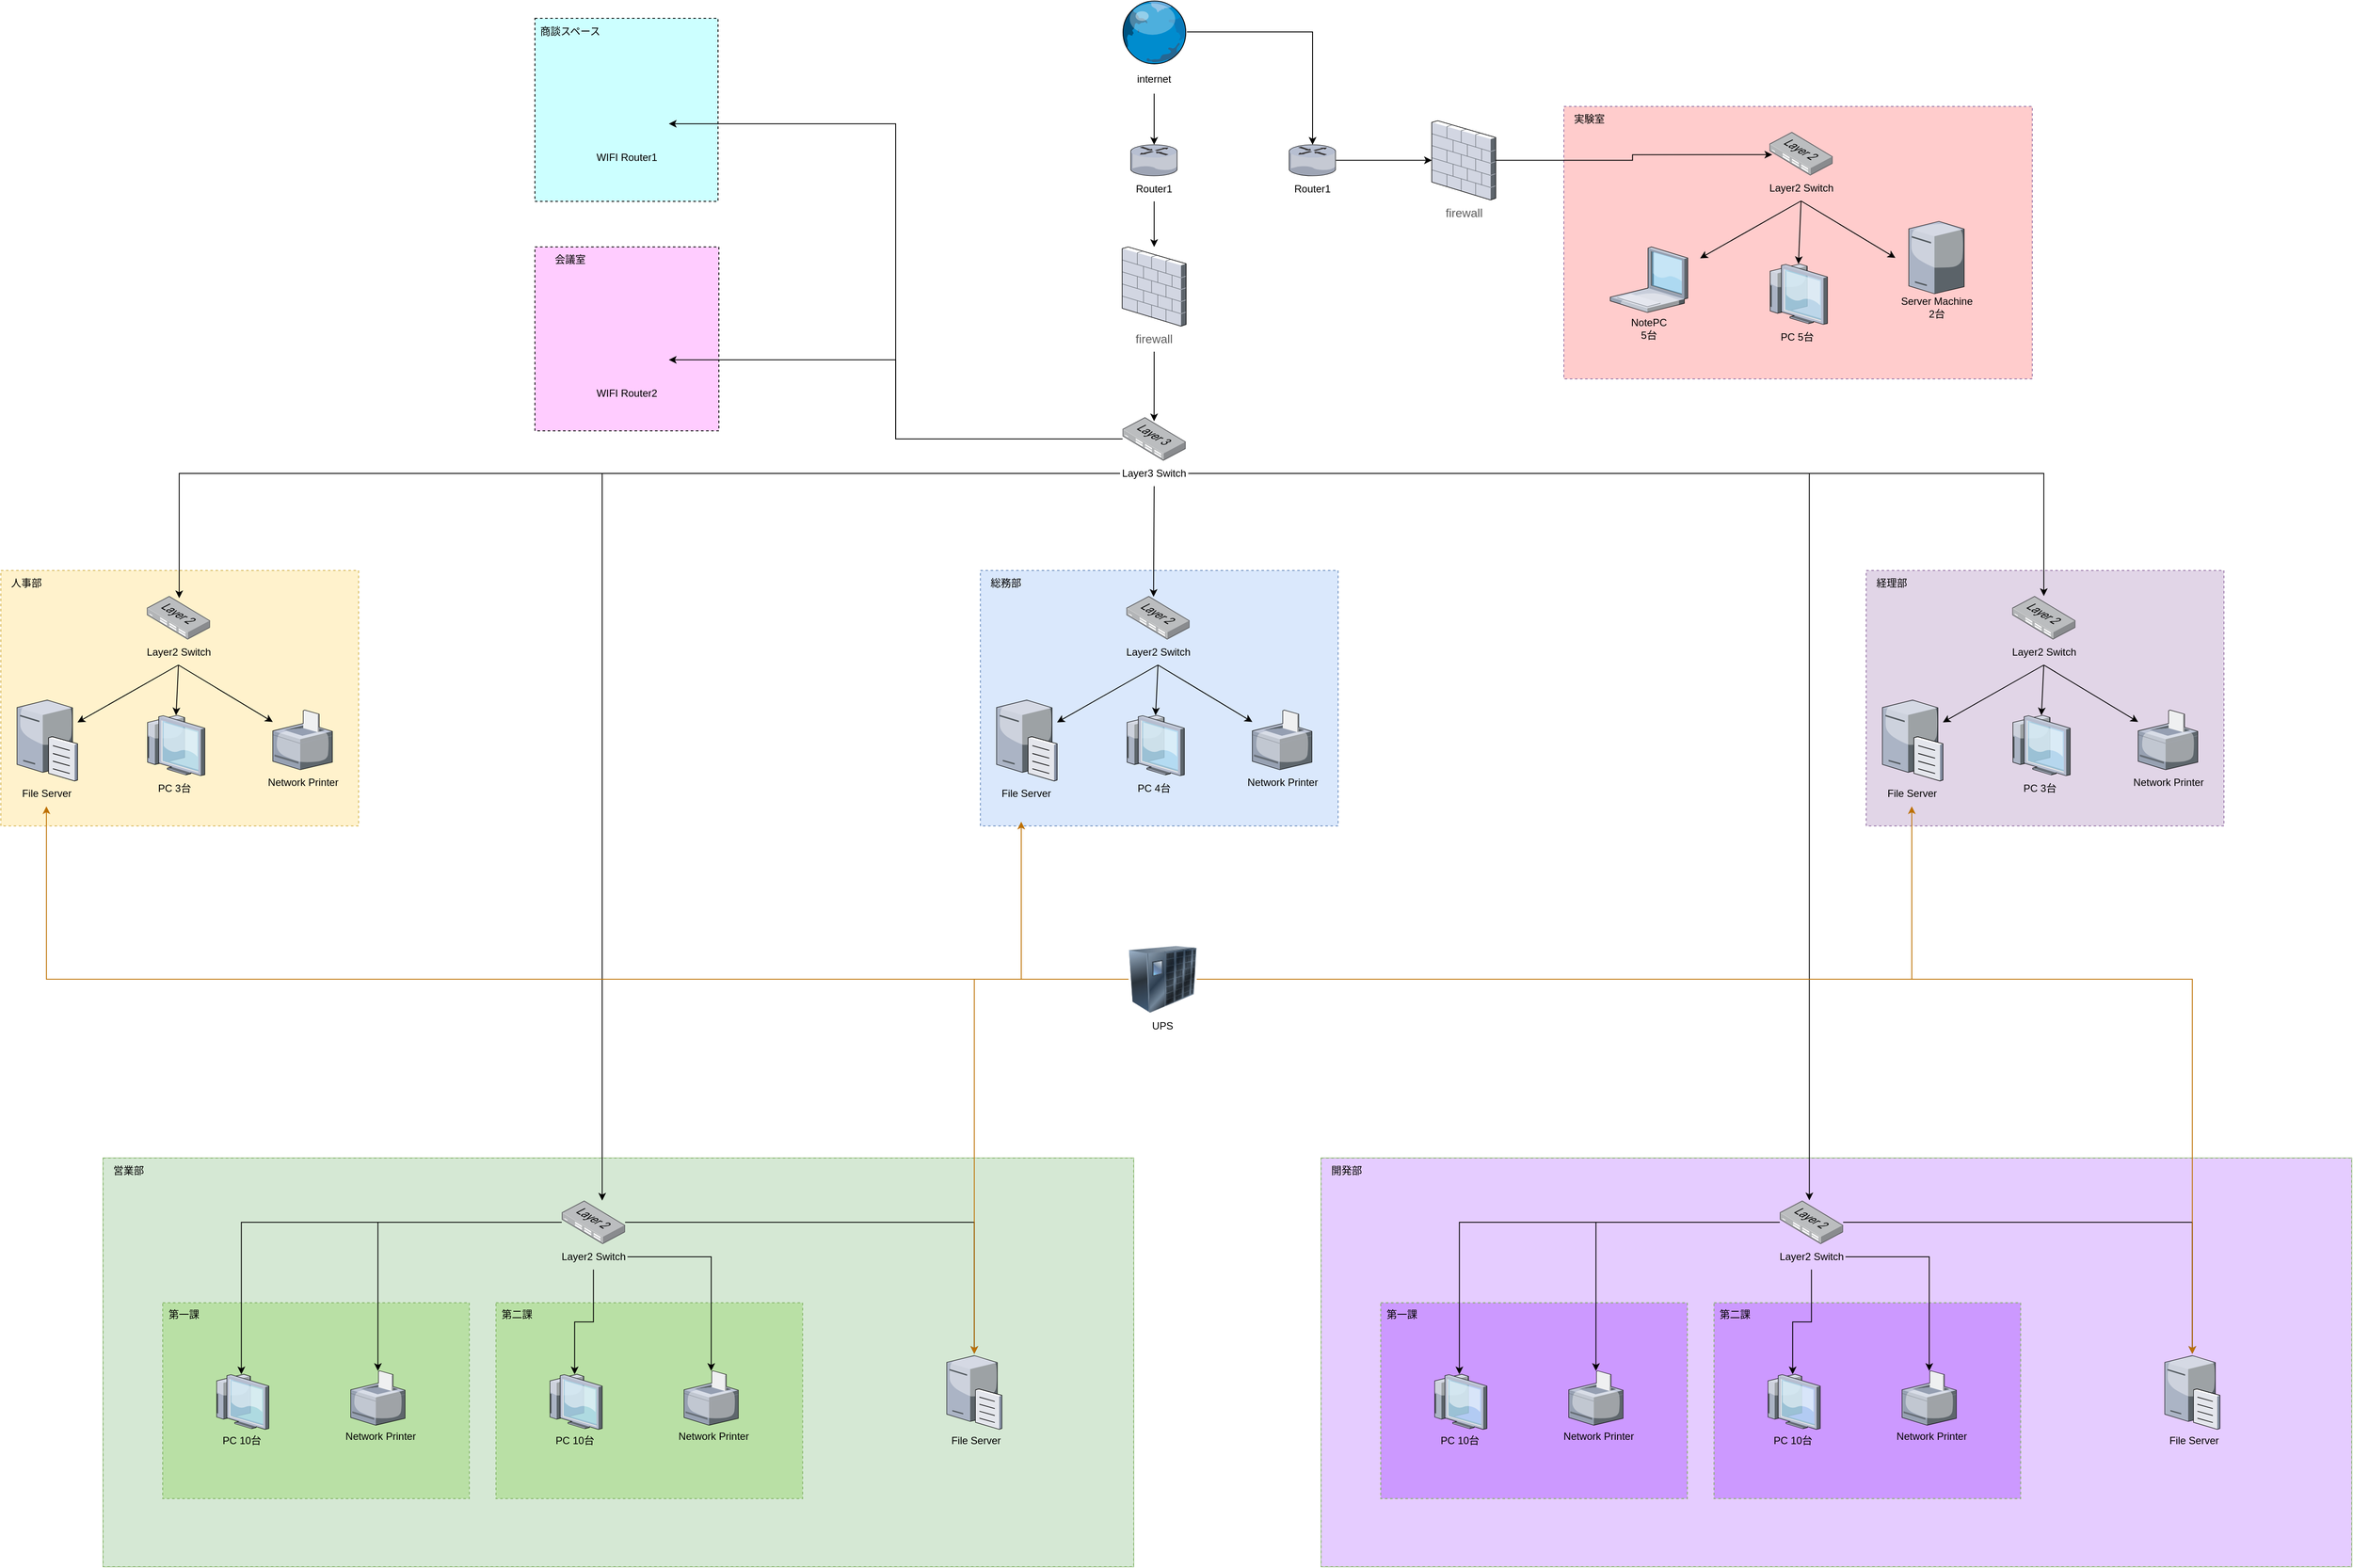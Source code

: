 <mxfile version="26.0.4">
  <diagram name="第 1 页" id="IKAsNgudQ-va_i8T_Nu8">
    <mxGraphModel dx="3180" dy="815" grid="1" gridSize="10" guides="1" tooltips="1" connect="1" arrows="1" fold="1" page="1" pageScale="1" pageWidth="827" pageHeight="1169" math="0" shadow="0">
      <root>
        <mxCell id="0" />
        <mxCell id="1" parent="0" />
        <mxCell id="ctNKX3Q5okMNMLX7ErLB-8" value="" style="group" vertex="1" connectable="0" parent="1">
          <mxGeometry x="376.5" y="580" width="75" height="123" as="geometry" />
        </mxCell>
        <mxCell id="ctNKX3Q5okMNMLX7ErLB-2" value="" style="verticalLabelPosition=bottom;sketch=0;aspect=fixed;html=1;verticalAlign=top;strokeColor=none;align=center;outlineConnect=0;shape=mxgraph.citrix.firewall;" vertex="1" parent="ctNKX3Q5okMNMLX7ErLB-8">
          <mxGeometry width="75" height="93" as="geometry" />
        </mxCell>
        <mxCell id="ctNKX3Q5okMNMLX7ErLB-7" value="&lt;span style=&quot;color: rgb(94, 94, 94); font-family: Arial, sans-serif; font-size: 14px; text-align: start; background-color: rgb(255, 255, 255);&quot;&gt;firewall&lt;/span&gt;" style="text;strokeColor=none;align=center;fillColor=none;html=1;verticalAlign=middle;whiteSpace=wrap;rounded=0;" vertex="1" parent="ctNKX3Q5okMNMLX7ErLB-8">
          <mxGeometry x="7.5" y="93" width="60" height="30" as="geometry" />
        </mxCell>
        <mxCell id="ctNKX3Q5okMNMLX7ErLB-9" value="" style="group" vertex="1" connectable="0" parent="1">
          <mxGeometry x="374" y="290" width="78.5" height="110" as="geometry" />
        </mxCell>
        <mxCell id="ctNKX3Q5okMNMLX7ErLB-1" value="" style="verticalLabelPosition=bottom;sketch=0;aspect=fixed;html=1;verticalAlign=top;strokeColor=none;align=center;outlineConnect=0;shape=mxgraph.citrix.globe;" vertex="1" parent="ctNKX3Q5okMNMLX7ErLB-9">
          <mxGeometry width="78.5" height="75" as="geometry" />
        </mxCell>
        <mxCell id="ctNKX3Q5okMNMLX7ErLB-5" value="internet" style="text;strokeColor=none;align=center;fillColor=none;html=1;verticalAlign=middle;whiteSpace=wrap;rounded=0;" vertex="1" parent="ctNKX3Q5okMNMLX7ErLB-9">
          <mxGeometry x="10" y="75" width="60" height="35" as="geometry" />
        </mxCell>
        <mxCell id="ctNKX3Q5okMNMLX7ErLB-12" value="" style="group" vertex="1" connectable="0" parent="1">
          <mxGeometry x="384" y="460" width="60" height="66.5" as="geometry" />
        </mxCell>
        <mxCell id="ctNKX3Q5okMNMLX7ErLB-10" value="" style="verticalLabelPosition=bottom;sketch=0;aspect=fixed;html=1;verticalAlign=top;strokeColor=none;align=center;outlineConnect=0;shape=mxgraph.citrix.router;" vertex="1" parent="ctNKX3Q5okMNMLX7ErLB-12">
          <mxGeometry x="2.5" width="55" height="36.5" as="geometry" />
        </mxCell>
        <mxCell id="ctNKX3Q5okMNMLX7ErLB-11" value="Router1" style="text;strokeColor=none;align=center;fillColor=none;html=1;verticalAlign=middle;whiteSpace=wrap;rounded=0;" vertex="1" parent="ctNKX3Q5okMNMLX7ErLB-12">
          <mxGeometry y="36.5" width="60" height="30" as="geometry" />
        </mxCell>
        <mxCell id="ctNKX3Q5okMNMLX7ErLB-14" style="edgeStyle=orthogonalEdgeStyle;rounded=0;orthogonalLoop=1;jettySize=auto;html=1;exitX=0.5;exitY=1;exitDx=0;exitDy=0;" edge="1" parent="1" source="ctNKX3Q5okMNMLX7ErLB-5" target="ctNKX3Q5okMNMLX7ErLB-10">
          <mxGeometry relative="1" as="geometry" />
        </mxCell>
        <mxCell id="ctNKX3Q5okMNMLX7ErLB-15" style="edgeStyle=orthogonalEdgeStyle;rounded=0;orthogonalLoop=1;jettySize=auto;html=1;" edge="1" parent="1" source="ctNKX3Q5okMNMLX7ErLB-11" target="ctNKX3Q5okMNMLX7ErLB-2">
          <mxGeometry relative="1" as="geometry" />
        </mxCell>
        <mxCell id="ctNKX3Q5okMNMLX7ErLB-18" value="" style="group" vertex="1" connectable="0" parent="1">
          <mxGeometry x="374" y="780" width="80" height="81" as="geometry" />
        </mxCell>
        <mxCell id="ctNKX3Q5okMNMLX7ErLB-16" value="" style="image;points=[];aspect=fixed;html=1;align=center;shadow=0;dashed=0;image=img/lib/allied_telesis/switch/Switch_24_port_L3.svg;" vertex="1" parent="ctNKX3Q5okMNMLX7ErLB-18">
          <mxGeometry x="2.8" width="74.4" height="51" as="geometry" />
        </mxCell>
        <mxCell id="ctNKX3Q5okMNMLX7ErLB-17" value="Layer3 Switch" style="text;strokeColor=none;align=center;fillColor=none;html=1;verticalAlign=middle;whiteSpace=wrap;rounded=0;" vertex="1" parent="ctNKX3Q5okMNMLX7ErLB-18">
          <mxGeometry y="51" width="80" height="30" as="geometry" />
        </mxCell>
        <mxCell id="ctNKX3Q5okMNMLX7ErLB-19" style="edgeStyle=orthogonalEdgeStyle;rounded=0;orthogonalLoop=1;jettySize=auto;html=1;entryX=0.499;entryY=0.092;entryDx=0;entryDy=0;entryPerimeter=0;" edge="1" parent="1" source="ctNKX3Q5okMNMLX7ErLB-7" target="ctNKX3Q5okMNMLX7ErLB-16">
          <mxGeometry relative="1" as="geometry" />
        </mxCell>
        <mxCell id="ctNKX3Q5okMNMLX7ErLB-48" value="" style="group" vertex="1" connectable="0" parent="1">
          <mxGeometry x="-940" y="960" width="420" height="340" as="geometry" />
        </mxCell>
        <mxCell id="ctNKX3Q5okMNMLX7ErLB-38" value="" style="group" vertex="1" connectable="0" parent="ctNKX3Q5okMNMLX7ErLB-48">
          <mxGeometry width="420" height="340" as="geometry" />
        </mxCell>
        <mxCell id="ctNKX3Q5okMNMLX7ErLB-23" value="" style="rounded=0;whiteSpace=wrap;html=1;dashed=1;fillColor=#fff2cc;strokeColor=#d6b656;" vertex="1" parent="ctNKX3Q5okMNMLX7ErLB-38">
          <mxGeometry width="420" height="300" as="geometry" />
        </mxCell>
        <mxCell id="ctNKX3Q5okMNMLX7ErLB-24" value="人事部" style="text;strokeColor=none;align=center;fillColor=none;html=1;verticalAlign=middle;whiteSpace=wrap;rounded=0;" vertex="1" parent="ctNKX3Q5okMNMLX7ErLB-38">
          <mxGeometry width="60" height="30" as="geometry" />
        </mxCell>
        <mxCell id="ctNKX3Q5okMNMLX7ErLB-27" value="" style="group" vertex="1" connectable="0" parent="ctNKX3Q5okMNMLX7ErLB-38">
          <mxGeometry x="168.5" y="30" width="80" height="81" as="geometry" />
        </mxCell>
        <mxCell id="ctNKX3Q5okMNMLX7ErLB-20" value="" style="image;points=[];aspect=fixed;html=1;align=center;shadow=0;dashed=0;image=img/lib/allied_telesis/switch/Switch_24_port_L2.svg;" vertex="1" parent="ctNKX3Q5okMNMLX7ErLB-27">
          <mxGeometry x="2.8" width="74.4" height="51" as="geometry" />
        </mxCell>
        <mxCell id="ctNKX3Q5okMNMLX7ErLB-25" value="Layer2 Switch" style="text;strokeColor=none;align=center;fillColor=none;html=1;verticalAlign=middle;whiteSpace=wrap;rounded=0;" vertex="1" parent="ctNKX3Q5okMNMLX7ErLB-27">
          <mxGeometry y="51" width="80" height="30" as="geometry" />
        </mxCell>
        <mxCell id="ctNKX3Q5okMNMLX7ErLB-51" value="" style="group" vertex="1" connectable="0" parent="ctNKX3Q5okMNMLX7ErLB-38">
          <mxGeometry x="18.5" y="150" width="71.5" height="127" as="geometry" />
        </mxCell>
        <mxCell id="ctNKX3Q5okMNMLX7ErLB-50" value="" style="verticalLabelPosition=bottom;sketch=0;aspect=fixed;html=1;verticalAlign=top;strokeColor=none;align=center;outlineConnect=0;shape=mxgraph.citrix.file_server;" vertex="1" parent="ctNKX3Q5okMNMLX7ErLB-51">
          <mxGeometry x="0.5" width="71" height="97" as="geometry" />
        </mxCell>
        <mxCell id="ctNKX3Q5okMNMLX7ErLB-42" value="File Server" style="text;strokeColor=none;align=center;fillColor=none;html=1;verticalAlign=middle;whiteSpace=wrap;rounded=0;" vertex="1" parent="ctNKX3Q5okMNMLX7ErLB-51">
          <mxGeometry y="97" width="70" height="30" as="geometry" />
        </mxCell>
        <mxCell id="ctNKX3Q5okMNMLX7ErLB-54" value="" style="group" vertex="1" connectable="0" parent="ctNKX3Q5okMNMLX7ErLB-38">
          <mxGeometry x="168.5" y="170" width="71" height="101" as="geometry" />
        </mxCell>
        <mxCell id="ctNKX3Q5okMNMLX7ErLB-52" value="" style="verticalLabelPosition=bottom;sketch=0;aspect=fixed;html=1;verticalAlign=top;strokeColor=none;align=center;outlineConnect=0;shape=mxgraph.citrix.thin_client;" vertex="1" parent="ctNKX3Q5okMNMLX7ErLB-54">
          <mxGeometry width="71" height="71" as="geometry" />
        </mxCell>
        <mxCell id="ctNKX3Q5okMNMLX7ErLB-53" value="PC 3台" style="text;strokeColor=none;align=center;fillColor=none;html=1;verticalAlign=middle;whiteSpace=wrap;rounded=0;" vertex="1" parent="ctNKX3Q5okMNMLX7ErLB-54">
          <mxGeometry x="5.5" y="71" width="60" height="30" as="geometry" />
        </mxCell>
        <mxCell id="ctNKX3Q5okMNMLX7ErLB-59" value="" style="group" vertex="1" connectable="0" parent="ctNKX3Q5okMNMLX7ErLB-38">
          <mxGeometry x="308.5" y="164" width="91.5" height="100" as="geometry" />
        </mxCell>
        <mxCell id="ctNKX3Q5okMNMLX7ErLB-55" value="" style="verticalLabelPosition=bottom;sketch=0;aspect=fixed;html=1;verticalAlign=top;strokeColor=none;align=center;outlineConnect=0;shape=mxgraph.citrix.printer;" vertex="1" parent="ctNKX3Q5okMNMLX7ErLB-59">
          <mxGeometry x="10.75" width="70" height="70" as="geometry" />
        </mxCell>
        <mxCell id="ctNKX3Q5okMNMLX7ErLB-56" value="Network Printer" style="text;strokeColor=none;align=center;fillColor=none;html=1;verticalAlign=middle;whiteSpace=wrap;rounded=0;" vertex="1" parent="ctNKX3Q5okMNMLX7ErLB-59">
          <mxGeometry y="70" width="91.5" height="30" as="geometry" />
        </mxCell>
        <mxCell id="ctNKX3Q5okMNMLX7ErLB-67" value="" style="endArrow=classic;html=1;rounded=0;exitX=0.5;exitY=1;exitDx=0;exitDy=0;" edge="1" parent="ctNKX3Q5okMNMLX7ErLB-38" source="ctNKX3Q5okMNMLX7ErLB-25" target="ctNKX3Q5okMNMLX7ErLB-52">
          <mxGeometry width="50" height="50" relative="1" as="geometry">
            <mxPoint x="228.5" y="160" as="sourcePoint" />
            <mxPoint x="278.5" y="110" as="targetPoint" />
          </mxGeometry>
        </mxCell>
        <mxCell id="ctNKX3Q5okMNMLX7ErLB-72" value="" style="endArrow=classic;html=1;rounded=0;exitX=0.5;exitY=1;exitDx=0;exitDy=0;" edge="1" parent="ctNKX3Q5okMNMLX7ErLB-38" source="ctNKX3Q5okMNMLX7ErLB-25" target="ctNKX3Q5okMNMLX7ErLB-55">
          <mxGeometry width="50" height="50" relative="1" as="geometry">
            <mxPoint x="218.5" y="150" as="sourcePoint" />
            <mxPoint x="268.5" y="100" as="targetPoint" />
          </mxGeometry>
        </mxCell>
        <mxCell id="ctNKX3Q5okMNMLX7ErLB-71" value="" style="endArrow=classic;html=1;rounded=0;exitX=0.5;exitY=1;exitDx=0;exitDy=0;" edge="1" parent="ctNKX3Q5okMNMLX7ErLB-38" source="ctNKX3Q5okMNMLX7ErLB-25" target="ctNKX3Q5okMNMLX7ErLB-50">
          <mxGeometry width="50" height="50" relative="1" as="geometry">
            <mxPoint x="218.5" y="150" as="sourcePoint" />
            <mxPoint x="268.5" y="100" as="targetPoint" />
          </mxGeometry>
        </mxCell>
        <mxCell id="ctNKX3Q5okMNMLX7ErLB-60" style="edgeStyle=orthogonalEdgeStyle;rounded=0;orthogonalLoop=1;jettySize=auto;html=1;entryX=0.512;entryY=0.05;entryDx=0;entryDy=0;entryPerimeter=0;" edge="1" parent="1" source="ctNKX3Q5okMNMLX7ErLB-17" target="ctNKX3Q5okMNMLX7ErLB-20">
          <mxGeometry relative="1" as="geometry" />
        </mxCell>
        <mxCell id="ctNKX3Q5okMNMLX7ErLB-92" value="" style="group" vertex="1" connectable="0" parent="1">
          <mxGeometry x="220" y="970" width="420" height="340" as="geometry" />
        </mxCell>
        <mxCell id="ctNKX3Q5okMNMLX7ErLB-93" value="" style="group" vertex="1" connectable="0" parent="ctNKX3Q5okMNMLX7ErLB-92">
          <mxGeometry x="-10" y="-10" width="420" height="340" as="geometry" />
        </mxCell>
        <mxCell id="ctNKX3Q5okMNMLX7ErLB-94" value="" style="rounded=0;whiteSpace=wrap;html=1;dashed=1;fillColor=#dae8fc;strokeColor=#6c8ebf;" vertex="1" parent="ctNKX3Q5okMNMLX7ErLB-93">
          <mxGeometry width="420" height="300" as="geometry" />
        </mxCell>
        <mxCell id="ctNKX3Q5okMNMLX7ErLB-95" value="総務部" style="text;strokeColor=none;align=center;fillColor=none;html=1;verticalAlign=middle;whiteSpace=wrap;rounded=0;" vertex="1" parent="ctNKX3Q5okMNMLX7ErLB-93">
          <mxGeometry width="60" height="30" as="geometry" />
        </mxCell>
        <mxCell id="ctNKX3Q5okMNMLX7ErLB-96" value="" style="group" vertex="1" connectable="0" parent="ctNKX3Q5okMNMLX7ErLB-93">
          <mxGeometry x="168.5" y="30" width="80" height="81" as="geometry" />
        </mxCell>
        <mxCell id="ctNKX3Q5okMNMLX7ErLB-97" value="" style="image;points=[];aspect=fixed;html=1;align=center;shadow=0;dashed=0;image=img/lib/allied_telesis/switch/Switch_24_port_L2.svg;" vertex="1" parent="ctNKX3Q5okMNMLX7ErLB-96">
          <mxGeometry x="2.8" width="74.4" height="51" as="geometry" />
        </mxCell>
        <mxCell id="ctNKX3Q5okMNMLX7ErLB-98" value="Layer2 Switch" style="text;strokeColor=none;align=center;fillColor=none;html=1;verticalAlign=middle;whiteSpace=wrap;rounded=0;" vertex="1" parent="ctNKX3Q5okMNMLX7ErLB-96">
          <mxGeometry y="51" width="80" height="30" as="geometry" />
        </mxCell>
        <mxCell id="ctNKX3Q5okMNMLX7ErLB-99" value="" style="group" vertex="1" connectable="0" parent="ctNKX3Q5okMNMLX7ErLB-93">
          <mxGeometry x="18.5" y="150" width="71.5" height="127" as="geometry" />
        </mxCell>
        <mxCell id="ctNKX3Q5okMNMLX7ErLB-100" value="" style="verticalLabelPosition=bottom;sketch=0;aspect=fixed;html=1;verticalAlign=top;strokeColor=none;align=center;outlineConnect=0;shape=mxgraph.citrix.file_server;" vertex="1" parent="ctNKX3Q5okMNMLX7ErLB-99">
          <mxGeometry x="0.5" width="71" height="97" as="geometry" />
        </mxCell>
        <mxCell id="ctNKX3Q5okMNMLX7ErLB-101" value="File Server" style="text;strokeColor=none;align=center;fillColor=none;html=1;verticalAlign=middle;whiteSpace=wrap;rounded=0;" vertex="1" parent="ctNKX3Q5okMNMLX7ErLB-99">
          <mxGeometry y="97" width="70" height="30" as="geometry" />
        </mxCell>
        <mxCell id="ctNKX3Q5okMNMLX7ErLB-102" value="" style="group" vertex="1" connectable="0" parent="ctNKX3Q5okMNMLX7ErLB-93">
          <mxGeometry x="168.5" y="170" width="71" height="101" as="geometry" />
        </mxCell>
        <mxCell id="ctNKX3Q5okMNMLX7ErLB-103" value="" style="verticalLabelPosition=bottom;sketch=0;aspect=fixed;html=1;verticalAlign=top;strokeColor=none;align=center;outlineConnect=0;shape=mxgraph.citrix.thin_client;" vertex="1" parent="ctNKX3Q5okMNMLX7ErLB-102">
          <mxGeometry width="71" height="71" as="geometry" />
        </mxCell>
        <mxCell id="ctNKX3Q5okMNMLX7ErLB-104" value="PC 4台" style="text;strokeColor=none;align=center;fillColor=none;html=1;verticalAlign=middle;whiteSpace=wrap;rounded=0;" vertex="1" parent="ctNKX3Q5okMNMLX7ErLB-102">
          <mxGeometry x="5.5" y="71" width="60" height="30" as="geometry" />
        </mxCell>
        <mxCell id="ctNKX3Q5okMNMLX7ErLB-105" value="" style="group" vertex="1" connectable="0" parent="ctNKX3Q5okMNMLX7ErLB-93">
          <mxGeometry x="308.5" y="164" width="91.5" height="100" as="geometry" />
        </mxCell>
        <mxCell id="ctNKX3Q5okMNMLX7ErLB-106" value="" style="verticalLabelPosition=bottom;sketch=0;aspect=fixed;html=1;verticalAlign=top;strokeColor=none;align=center;outlineConnect=0;shape=mxgraph.citrix.printer;" vertex="1" parent="ctNKX3Q5okMNMLX7ErLB-105">
          <mxGeometry x="10.75" width="70" height="70" as="geometry" />
        </mxCell>
        <mxCell id="ctNKX3Q5okMNMLX7ErLB-107" value="Network Printer" style="text;strokeColor=none;align=center;fillColor=none;html=1;verticalAlign=middle;whiteSpace=wrap;rounded=0;" vertex="1" parent="ctNKX3Q5okMNMLX7ErLB-105">
          <mxGeometry y="70" width="91.5" height="30" as="geometry" />
        </mxCell>
        <mxCell id="ctNKX3Q5okMNMLX7ErLB-108" value="" style="endArrow=classic;html=1;rounded=0;exitX=0.5;exitY=1;exitDx=0;exitDy=0;" edge="1" parent="ctNKX3Q5okMNMLX7ErLB-93" source="ctNKX3Q5okMNMLX7ErLB-98" target="ctNKX3Q5okMNMLX7ErLB-103">
          <mxGeometry width="50" height="50" relative="1" as="geometry">
            <mxPoint x="228.5" y="160" as="sourcePoint" />
            <mxPoint x="278.5" y="110" as="targetPoint" />
          </mxGeometry>
        </mxCell>
        <mxCell id="ctNKX3Q5okMNMLX7ErLB-109" value="" style="endArrow=classic;html=1;rounded=0;exitX=0.5;exitY=1;exitDx=0;exitDy=0;" edge="1" parent="ctNKX3Q5okMNMLX7ErLB-93" source="ctNKX3Q5okMNMLX7ErLB-98" target="ctNKX3Q5okMNMLX7ErLB-106">
          <mxGeometry width="50" height="50" relative="1" as="geometry">
            <mxPoint x="218.5" y="150" as="sourcePoint" />
            <mxPoint x="268.5" y="100" as="targetPoint" />
          </mxGeometry>
        </mxCell>
        <mxCell id="ctNKX3Q5okMNMLX7ErLB-110" value="" style="endArrow=classic;html=1;rounded=0;exitX=0.5;exitY=1;exitDx=0;exitDy=0;" edge="1" parent="ctNKX3Q5okMNMLX7ErLB-93" source="ctNKX3Q5okMNMLX7ErLB-98" target="ctNKX3Q5okMNMLX7ErLB-100">
          <mxGeometry width="50" height="50" relative="1" as="geometry">
            <mxPoint x="218.5" y="150" as="sourcePoint" />
            <mxPoint x="268.5" y="100" as="targetPoint" />
          </mxGeometry>
        </mxCell>
        <mxCell id="ctNKX3Q5okMNMLX7ErLB-112" value="" style="group" vertex="1" connectable="0" parent="1">
          <mxGeometry x="1250" y="960" width="420" height="340" as="geometry" />
        </mxCell>
        <mxCell id="ctNKX3Q5okMNMLX7ErLB-113" value="" style="group" vertex="1" connectable="0" parent="ctNKX3Q5okMNMLX7ErLB-112">
          <mxGeometry width="420" height="340" as="geometry" />
        </mxCell>
        <mxCell id="ctNKX3Q5okMNMLX7ErLB-114" value="" style="rounded=0;whiteSpace=wrap;html=1;dashed=1;fillColor=#e1d5e7;strokeColor=#9673a6;" vertex="1" parent="ctNKX3Q5okMNMLX7ErLB-113">
          <mxGeometry width="420" height="300" as="geometry" />
        </mxCell>
        <mxCell id="ctNKX3Q5okMNMLX7ErLB-115" value="経理部" style="text;strokeColor=none;align=center;fillColor=none;html=1;verticalAlign=middle;whiteSpace=wrap;rounded=0;" vertex="1" parent="ctNKX3Q5okMNMLX7ErLB-113">
          <mxGeometry width="60" height="30" as="geometry" />
        </mxCell>
        <mxCell id="ctNKX3Q5okMNMLX7ErLB-116" value="" style="group" vertex="1" connectable="0" parent="ctNKX3Q5okMNMLX7ErLB-113">
          <mxGeometry x="168.5" y="30" width="80" height="81" as="geometry" />
        </mxCell>
        <mxCell id="ctNKX3Q5okMNMLX7ErLB-117" value="" style="image;points=[];aspect=fixed;html=1;align=center;shadow=0;dashed=0;image=img/lib/allied_telesis/switch/Switch_24_port_L2.svg;" vertex="1" parent="ctNKX3Q5okMNMLX7ErLB-116">
          <mxGeometry x="2.8" width="74.4" height="51" as="geometry" />
        </mxCell>
        <mxCell id="ctNKX3Q5okMNMLX7ErLB-118" value="Layer2 Switch" style="text;strokeColor=none;align=center;fillColor=none;html=1;verticalAlign=middle;whiteSpace=wrap;rounded=0;" vertex="1" parent="ctNKX3Q5okMNMLX7ErLB-116">
          <mxGeometry y="51" width="80" height="30" as="geometry" />
        </mxCell>
        <mxCell id="ctNKX3Q5okMNMLX7ErLB-119" value="" style="group" vertex="1" connectable="0" parent="ctNKX3Q5okMNMLX7ErLB-113">
          <mxGeometry x="18.5" y="150" width="71.5" height="127" as="geometry" />
        </mxCell>
        <mxCell id="ctNKX3Q5okMNMLX7ErLB-120" value="" style="verticalLabelPosition=bottom;sketch=0;aspect=fixed;html=1;verticalAlign=top;strokeColor=none;align=center;outlineConnect=0;shape=mxgraph.citrix.file_server;" vertex="1" parent="ctNKX3Q5okMNMLX7ErLB-119">
          <mxGeometry x="0.5" width="71" height="97" as="geometry" />
        </mxCell>
        <mxCell id="ctNKX3Q5okMNMLX7ErLB-121" value="File Server" style="text;strokeColor=none;align=center;fillColor=none;html=1;verticalAlign=middle;whiteSpace=wrap;rounded=0;" vertex="1" parent="ctNKX3Q5okMNMLX7ErLB-119">
          <mxGeometry y="97" width="70" height="30" as="geometry" />
        </mxCell>
        <mxCell id="ctNKX3Q5okMNMLX7ErLB-122" value="" style="group" vertex="1" connectable="0" parent="ctNKX3Q5okMNMLX7ErLB-113">
          <mxGeometry x="168.5" y="170" width="71" height="101" as="geometry" />
        </mxCell>
        <mxCell id="ctNKX3Q5okMNMLX7ErLB-123" value="" style="verticalLabelPosition=bottom;sketch=0;aspect=fixed;html=1;verticalAlign=top;strokeColor=none;align=center;outlineConnect=0;shape=mxgraph.citrix.thin_client;" vertex="1" parent="ctNKX3Q5okMNMLX7ErLB-122">
          <mxGeometry width="71" height="71" as="geometry" />
        </mxCell>
        <mxCell id="ctNKX3Q5okMNMLX7ErLB-124" value="PC 3台" style="text;strokeColor=none;align=center;fillColor=none;html=1;verticalAlign=middle;whiteSpace=wrap;rounded=0;" vertex="1" parent="ctNKX3Q5okMNMLX7ErLB-122">
          <mxGeometry x="5.5" y="71" width="60" height="30" as="geometry" />
        </mxCell>
        <mxCell id="ctNKX3Q5okMNMLX7ErLB-125" value="" style="group" vertex="1" connectable="0" parent="ctNKX3Q5okMNMLX7ErLB-113">
          <mxGeometry x="308.5" y="164" width="91.5" height="100" as="geometry" />
        </mxCell>
        <mxCell id="ctNKX3Q5okMNMLX7ErLB-126" value="" style="verticalLabelPosition=bottom;sketch=0;aspect=fixed;html=1;verticalAlign=top;strokeColor=none;align=center;outlineConnect=0;shape=mxgraph.citrix.printer;" vertex="1" parent="ctNKX3Q5okMNMLX7ErLB-125">
          <mxGeometry x="10.75" width="70" height="70" as="geometry" />
        </mxCell>
        <mxCell id="ctNKX3Q5okMNMLX7ErLB-127" value="Network Printer" style="text;strokeColor=none;align=center;fillColor=none;html=1;verticalAlign=middle;whiteSpace=wrap;rounded=0;" vertex="1" parent="ctNKX3Q5okMNMLX7ErLB-125">
          <mxGeometry y="70" width="91.5" height="30" as="geometry" />
        </mxCell>
        <mxCell id="ctNKX3Q5okMNMLX7ErLB-128" value="" style="endArrow=classic;html=1;rounded=0;exitX=0.5;exitY=1;exitDx=0;exitDy=0;" edge="1" parent="ctNKX3Q5okMNMLX7ErLB-113" source="ctNKX3Q5okMNMLX7ErLB-118" target="ctNKX3Q5okMNMLX7ErLB-123">
          <mxGeometry width="50" height="50" relative="1" as="geometry">
            <mxPoint x="228.5" y="160" as="sourcePoint" />
            <mxPoint x="278.5" y="110" as="targetPoint" />
          </mxGeometry>
        </mxCell>
        <mxCell id="ctNKX3Q5okMNMLX7ErLB-129" value="" style="endArrow=classic;html=1;rounded=0;exitX=0.5;exitY=1;exitDx=0;exitDy=0;" edge="1" parent="ctNKX3Q5okMNMLX7ErLB-113" source="ctNKX3Q5okMNMLX7ErLB-118" target="ctNKX3Q5okMNMLX7ErLB-126">
          <mxGeometry width="50" height="50" relative="1" as="geometry">
            <mxPoint x="218.5" y="150" as="sourcePoint" />
            <mxPoint x="268.5" y="100" as="targetPoint" />
          </mxGeometry>
        </mxCell>
        <mxCell id="ctNKX3Q5okMNMLX7ErLB-130" value="" style="endArrow=classic;html=1;rounded=0;exitX=0.5;exitY=1;exitDx=0;exitDy=0;" edge="1" parent="ctNKX3Q5okMNMLX7ErLB-113" source="ctNKX3Q5okMNMLX7ErLB-118" target="ctNKX3Q5okMNMLX7ErLB-120">
          <mxGeometry width="50" height="50" relative="1" as="geometry">
            <mxPoint x="218.5" y="150" as="sourcePoint" />
            <mxPoint x="268.5" y="100" as="targetPoint" />
          </mxGeometry>
        </mxCell>
        <mxCell id="ctNKX3Q5okMNMLX7ErLB-131" style="edgeStyle=orthogonalEdgeStyle;rounded=0;orthogonalLoop=1;jettySize=auto;html=1;" edge="1" parent="1" source="ctNKX3Q5okMNMLX7ErLB-17" target="ctNKX3Q5okMNMLX7ErLB-117">
          <mxGeometry relative="1" as="geometry" />
        </mxCell>
        <mxCell id="ctNKX3Q5okMNMLX7ErLB-132" value="" style="endArrow=classic;html=1;rounded=0;exitX=0.5;exitY=1;exitDx=0;exitDy=0;entryX=0.43;entryY=0.018;entryDx=0;entryDy=0;entryPerimeter=0;" edge="1" parent="1" source="ctNKX3Q5okMNMLX7ErLB-17" target="ctNKX3Q5okMNMLX7ErLB-97">
          <mxGeometry width="50" height="50" relative="1" as="geometry">
            <mxPoint x="270" y="1030" as="sourcePoint" />
            <mxPoint x="320" y="980" as="targetPoint" />
          </mxGeometry>
        </mxCell>
        <mxCell id="ctNKX3Q5okMNMLX7ErLB-225" value="" style="group;fillColor=#d5e8d4;strokeColor=#82b366;" vertex="1" connectable="0" parent="1">
          <mxGeometry x="-820" y="1650" width="1210" height="480" as="geometry" />
        </mxCell>
        <mxCell id="ctNKX3Q5okMNMLX7ErLB-134" value="" style="rounded=0;whiteSpace=wrap;html=1;fillColor=#d5e8d4;strokeColor=#82b366;dashed=1;" vertex="1" parent="ctNKX3Q5okMNMLX7ErLB-225">
          <mxGeometry width="1210" height="480" as="geometry" />
        </mxCell>
        <mxCell id="ctNKX3Q5okMNMLX7ErLB-154" value="営業部" style="text;strokeColor=none;align=center;fillColor=none;html=1;verticalAlign=middle;whiteSpace=wrap;rounded=0;" vertex="1" parent="ctNKX3Q5okMNMLX7ErLB-225">
          <mxGeometry width="60" height="30" as="geometry" />
        </mxCell>
        <mxCell id="ctNKX3Q5okMNMLX7ErLB-155" value="" style="group" vertex="1" connectable="0" parent="ctNKX3Q5okMNMLX7ErLB-225">
          <mxGeometry x="70" y="170" width="420" height="310" as="geometry" />
        </mxCell>
        <mxCell id="ctNKX3Q5okMNMLX7ErLB-156" value="" style="group" vertex="1" connectable="0" parent="ctNKX3Q5okMNMLX7ErLB-155">
          <mxGeometry width="420" height="310" as="geometry" />
        </mxCell>
        <mxCell id="ctNKX3Q5okMNMLX7ErLB-157" value="" style="rounded=0;whiteSpace=wrap;html=1;dashed=1;fillColor=#B9E0A5;strokeColor=#82b366;" vertex="1" parent="ctNKX3Q5okMNMLX7ErLB-156">
          <mxGeometry width="360" height="230" as="geometry" />
        </mxCell>
        <mxCell id="ctNKX3Q5okMNMLX7ErLB-158" value="第一課" style="text;strokeColor=none;align=center;fillColor=none;html=1;verticalAlign=middle;whiteSpace=wrap;rounded=0;" vertex="1" parent="ctNKX3Q5okMNMLX7ErLB-156">
          <mxGeometry width="50" height="27.35" as="geometry" />
        </mxCell>
        <mxCell id="ctNKX3Q5okMNMLX7ErLB-165" value="" style="group" vertex="1" connectable="0" parent="ctNKX3Q5okMNMLX7ErLB-156">
          <mxGeometry x="60" y="83.96" width="71" height="92.088" as="geometry" />
        </mxCell>
        <mxCell id="ctNKX3Q5okMNMLX7ErLB-202" value="" style="group" vertex="1" connectable="0" parent="ctNKX3Q5okMNMLX7ErLB-165">
          <mxGeometry width="65.5" height="92.088" as="geometry" />
        </mxCell>
        <mxCell id="ctNKX3Q5okMNMLX7ErLB-166" value="" style="verticalLabelPosition=bottom;sketch=0;aspect=fixed;html=1;verticalAlign=top;strokeColor=none;align=center;outlineConnect=0;shape=mxgraph.citrix.thin_client;" vertex="1" parent="ctNKX3Q5okMNMLX7ErLB-202">
          <mxGeometry width="64.735" height="64.735" as="geometry" />
        </mxCell>
        <mxCell id="ctNKX3Q5okMNMLX7ErLB-167" value="PC 10台" style="text;strokeColor=none;align=center;fillColor=none;html=1;verticalAlign=middle;whiteSpace=wrap;rounded=0;" vertex="1" parent="ctNKX3Q5okMNMLX7ErLB-202">
          <mxGeometry x="2.75" y="64.735" width="60" height="27.353" as="geometry" />
        </mxCell>
        <mxCell id="ctNKX3Q5okMNMLX7ErLB-168" value="" style="group" vertex="1" connectable="0" parent="ctNKX3Q5okMNMLX7ErLB-156">
          <mxGeometry x="210" y="79.999" width="91.5" height="91.176" as="geometry" />
        </mxCell>
        <mxCell id="ctNKX3Q5okMNMLX7ErLB-169" value="" style="verticalLabelPosition=bottom;sketch=0;aspect=fixed;html=1;verticalAlign=top;strokeColor=none;align=center;outlineConnect=0;shape=mxgraph.citrix.printer;" vertex="1" parent="ctNKX3Q5okMNMLX7ErLB-168">
          <mxGeometry x="10.75" width="63.824" height="63.824" as="geometry" />
        </mxCell>
        <mxCell id="ctNKX3Q5okMNMLX7ErLB-170" value="Network Printer" style="text;strokeColor=none;align=center;fillColor=none;html=1;verticalAlign=middle;whiteSpace=wrap;rounded=0;" vertex="1" parent="ctNKX3Q5okMNMLX7ErLB-168">
          <mxGeometry y="63.824" width="91.5" height="27.353" as="geometry" />
        </mxCell>
        <mxCell id="ctNKX3Q5okMNMLX7ErLB-178" value="" style="group" vertex="1" connectable="0" parent="ctNKX3Q5okMNMLX7ErLB-225">
          <mxGeometry x="535.7" y="50" width="80" height="81" as="geometry" />
        </mxCell>
        <mxCell id="ctNKX3Q5okMNMLX7ErLB-197" value="" style="group" vertex="1" connectable="0" parent="ctNKX3Q5okMNMLX7ErLB-178">
          <mxGeometry width="80" height="81" as="geometry" />
        </mxCell>
        <mxCell id="ctNKX3Q5okMNMLX7ErLB-179" value="" style="image;points=[];aspect=fixed;html=1;align=center;shadow=0;dashed=0;image=img/lib/allied_telesis/switch/Switch_24_port_L2.svg;" vertex="1" parent="ctNKX3Q5okMNMLX7ErLB-197">
          <mxGeometry x="2.8" width="74.4" height="51" as="geometry" />
        </mxCell>
        <mxCell id="ctNKX3Q5okMNMLX7ErLB-180" value="Layer2 Switch" style="text;strokeColor=none;align=center;fillColor=none;html=1;verticalAlign=middle;whiteSpace=wrap;rounded=0;" vertex="1" parent="ctNKX3Q5okMNMLX7ErLB-197">
          <mxGeometry y="51" width="80" height="30" as="geometry" />
        </mxCell>
        <mxCell id="ctNKX3Q5okMNMLX7ErLB-198" value="" style="group" vertex="1" connectable="0" parent="ctNKX3Q5okMNMLX7ErLB-225">
          <mxGeometry x="990" y="230.005" width="70" height="115.794" as="geometry" />
        </mxCell>
        <mxCell id="ctNKX3Q5okMNMLX7ErLB-163" value="" style="verticalLabelPosition=bottom;sketch=0;aspect=fixed;html=1;verticalAlign=top;strokeColor=none;align=center;outlineConnect=0;shape=mxgraph.citrix.file_server;" vertex="1" parent="ctNKX3Q5okMNMLX7ErLB-198">
          <mxGeometry x="0.5" width="64.735" height="88.441" as="geometry" />
        </mxCell>
        <mxCell id="ctNKX3Q5okMNMLX7ErLB-164" value="File Server" style="text;strokeColor=none;align=center;fillColor=none;html=1;verticalAlign=middle;whiteSpace=wrap;rounded=0;" vertex="1" parent="ctNKX3Q5okMNMLX7ErLB-198">
          <mxGeometry y="88.441" width="70" height="27.353" as="geometry" />
        </mxCell>
        <mxCell id="ctNKX3Q5okMNMLX7ErLB-214" value="" style="group" vertex="1" connectable="0" parent="ctNKX3Q5okMNMLX7ErLB-225">
          <mxGeometry x="461.3" y="170" width="420" height="310" as="geometry" />
        </mxCell>
        <mxCell id="ctNKX3Q5okMNMLX7ErLB-215" value="" style="group" vertex="1" connectable="0" parent="ctNKX3Q5okMNMLX7ErLB-214">
          <mxGeometry width="420" height="310" as="geometry" />
        </mxCell>
        <mxCell id="ctNKX3Q5okMNMLX7ErLB-216" value="" style="rounded=0;whiteSpace=wrap;html=1;dashed=1;fillColor=#B9E0A5;strokeColor=#82b366;" vertex="1" parent="ctNKX3Q5okMNMLX7ErLB-215">
          <mxGeometry width="360" height="230" as="geometry" />
        </mxCell>
        <mxCell id="ctNKX3Q5okMNMLX7ErLB-217" value="第二課" style="text;strokeColor=none;align=center;fillColor=none;html=1;verticalAlign=middle;whiteSpace=wrap;rounded=0;" vertex="1" parent="ctNKX3Q5okMNMLX7ErLB-215">
          <mxGeometry width="50" height="27.35" as="geometry" />
        </mxCell>
        <mxCell id="ctNKX3Q5okMNMLX7ErLB-218" value="" style="group" vertex="1" connectable="0" parent="ctNKX3Q5okMNMLX7ErLB-215">
          <mxGeometry x="60" y="83.96" width="71" height="92.088" as="geometry" />
        </mxCell>
        <mxCell id="ctNKX3Q5okMNMLX7ErLB-219" value="" style="group" vertex="1" connectable="0" parent="ctNKX3Q5okMNMLX7ErLB-218">
          <mxGeometry width="65.5" height="92.088" as="geometry" />
        </mxCell>
        <mxCell id="ctNKX3Q5okMNMLX7ErLB-220" value="" style="verticalLabelPosition=bottom;sketch=0;aspect=fixed;html=1;verticalAlign=top;strokeColor=none;align=center;outlineConnect=0;shape=mxgraph.citrix.thin_client;" vertex="1" parent="ctNKX3Q5okMNMLX7ErLB-219">
          <mxGeometry width="64.735" height="64.735" as="geometry" />
        </mxCell>
        <mxCell id="ctNKX3Q5okMNMLX7ErLB-221" value="PC 10台" style="text;strokeColor=none;align=center;fillColor=none;html=1;verticalAlign=middle;whiteSpace=wrap;rounded=0;" vertex="1" parent="ctNKX3Q5okMNMLX7ErLB-219">
          <mxGeometry x="2.75" y="64.735" width="60" height="27.353" as="geometry" />
        </mxCell>
        <mxCell id="ctNKX3Q5okMNMLX7ErLB-222" value="" style="group" vertex="1" connectable="0" parent="ctNKX3Q5okMNMLX7ErLB-215">
          <mxGeometry x="210" y="79.999" width="91.5" height="91.176" as="geometry" />
        </mxCell>
        <mxCell id="ctNKX3Q5okMNMLX7ErLB-223" value="" style="verticalLabelPosition=bottom;sketch=0;aspect=fixed;html=1;verticalAlign=top;strokeColor=none;align=center;outlineConnect=0;shape=mxgraph.citrix.printer;" vertex="1" parent="ctNKX3Q5okMNMLX7ErLB-222">
          <mxGeometry x="10.75" width="63.824" height="63.824" as="geometry" />
        </mxCell>
        <mxCell id="ctNKX3Q5okMNMLX7ErLB-224" value="Network Printer" style="text;strokeColor=none;align=center;fillColor=none;html=1;verticalAlign=middle;whiteSpace=wrap;rounded=0;" vertex="1" parent="ctNKX3Q5okMNMLX7ErLB-222">
          <mxGeometry y="63.824" width="91.5" height="27.353" as="geometry" />
        </mxCell>
        <mxCell id="ctNKX3Q5okMNMLX7ErLB-380" style="edgeStyle=orthogonalEdgeStyle;rounded=0;orthogonalLoop=1;jettySize=auto;html=1;" edge="1" parent="ctNKX3Q5okMNMLX7ErLB-225" source="ctNKX3Q5okMNMLX7ErLB-179" target="ctNKX3Q5okMNMLX7ErLB-166">
          <mxGeometry relative="1" as="geometry" />
        </mxCell>
        <mxCell id="ctNKX3Q5okMNMLX7ErLB-381" style="edgeStyle=orthogonalEdgeStyle;rounded=0;orthogonalLoop=1;jettySize=auto;html=1;" edge="1" parent="ctNKX3Q5okMNMLX7ErLB-225" source="ctNKX3Q5okMNMLX7ErLB-179" target="ctNKX3Q5okMNMLX7ErLB-169">
          <mxGeometry relative="1" as="geometry" />
        </mxCell>
        <mxCell id="ctNKX3Q5okMNMLX7ErLB-382" style="edgeStyle=orthogonalEdgeStyle;rounded=0;orthogonalLoop=1;jettySize=auto;html=1;" edge="1" parent="ctNKX3Q5okMNMLX7ErLB-225" source="ctNKX3Q5okMNMLX7ErLB-180" target="ctNKX3Q5okMNMLX7ErLB-220">
          <mxGeometry relative="1" as="geometry" />
        </mxCell>
        <mxCell id="ctNKX3Q5okMNMLX7ErLB-383" style="edgeStyle=orthogonalEdgeStyle;rounded=0;orthogonalLoop=1;jettySize=auto;html=1;" edge="1" parent="ctNKX3Q5okMNMLX7ErLB-225" source="ctNKX3Q5okMNMLX7ErLB-180" target="ctNKX3Q5okMNMLX7ErLB-223">
          <mxGeometry relative="1" as="geometry" />
        </mxCell>
        <mxCell id="ctNKX3Q5okMNMLX7ErLB-384" style="edgeStyle=orthogonalEdgeStyle;rounded=0;orthogonalLoop=1;jettySize=auto;html=1;" edge="1" parent="ctNKX3Q5okMNMLX7ErLB-225" source="ctNKX3Q5okMNMLX7ErLB-179" target="ctNKX3Q5okMNMLX7ErLB-163">
          <mxGeometry relative="1" as="geometry" />
        </mxCell>
        <mxCell id="ctNKX3Q5okMNMLX7ErLB-227" style="edgeStyle=orthogonalEdgeStyle;rounded=0;orthogonalLoop=1;jettySize=auto;html=1;" edge="1" parent="1" source="ctNKX3Q5okMNMLX7ErLB-17">
          <mxGeometry relative="1" as="geometry">
            <mxPoint x="-234" y="1700" as="targetPoint" />
            <Array as="points">
              <mxPoint x="-234" y="846" />
            </Array>
          </mxGeometry>
        </mxCell>
        <mxCell id="ctNKX3Q5okMNMLX7ErLB-385" value="" style="group;fillColor=#d5e8d4;strokeColor=#82b366;" vertex="1" connectable="0" parent="1">
          <mxGeometry x="610" y="1650" width="1210" height="480" as="geometry" />
        </mxCell>
        <mxCell id="ctNKX3Q5okMNMLX7ErLB-386" value="" style="rounded=0;whiteSpace=wrap;html=1;fillColor=#E5CCFF;strokeColor=#82b366;dashed=1;" vertex="1" parent="ctNKX3Q5okMNMLX7ErLB-385">
          <mxGeometry width="1210" height="480" as="geometry" />
        </mxCell>
        <mxCell id="ctNKX3Q5okMNMLX7ErLB-387" value="開発部" style="text;strokeColor=none;align=center;fillColor=none;html=1;verticalAlign=middle;whiteSpace=wrap;rounded=0;" vertex="1" parent="ctNKX3Q5okMNMLX7ErLB-385">
          <mxGeometry width="60" height="30" as="geometry" />
        </mxCell>
        <mxCell id="ctNKX3Q5okMNMLX7ErLB-388" value="" style="group" vertex="1" connectable="0" parent="ctNKX3Q5okMNMLX7ErLB-385">
          <mxGeometry x="70" y="170" width="420" height="310" as="geometry" />
        </mxCell>
        <mxCell id="ctNKX3Q5okMNMLX7ErLB-389" value="" style="group" vertex="1" connectable="0" parent="ctNKX3Q5okMNMLX7ErLB-388">
          <mxGeometry width="420" height="310" as="geometry" />
        </mxCell>
        <mxCell id="ctNKX3Q5okMNMLX7ErLB-390" value="" style="rounded=0;whiteSpace=wrap;html=1;dashed=1;fillColor=#CC99FF;strokeColor=#82b366;" vertex="1" parent="ctNKX3Q5okMNMLX7ErLB-389">
          <mxGeometry width="360" height="230" as="geometry" />
        </mxCell>
        <mxCell id="ctNKX3Q5okMNMLX7ErLB-391" value="第一課" style="text;strokeColor=none;align=center;fillColor=none;html=1;verticalAlign=middle;whiteSpace=wrap;rounded=0;" vertex="1" parent="ctNKX3Q5okMNMLX7ErLB-389">
          <mxGeometry width="50" height="27.35" as="geometry" />
        </mxCell>
        <mxCell id="ctNKX3Q5okMNMLX7ErLB-392" value="" style="group" vertex="1" connectable="0" parent="ctNKX3Q5okMNMLX7ErLB-389">
          <mxGeometry x="60" y="83.96" width="71" height="92.088" as="geometry" />
        </mxCell>
        <mxCell id="ctNKX3Q5okMNMLX7ErLB-393" value="" style="group" vertex="1" connectable="0" parent="ctNKX3Q5okMNMLX7ErLB-392">
          <mxGeometry width="65.5" height="92.088" as="geometry" />
        </mxCell>
        <mxCell id="ctNKX3Q5okMNMLX7ErLB-394" value="" style="verticalLabelPosition=bottom;sketch=0;aspect=fixed;html=1;verticalAlign=top;strokeColor=none;align=center;outlineConnect=0;shape=mxgraph.citrix.thin_client;" vertex="1" parent="ctNKX3Q5okMNMLX7ErLB-393">
          <mxGeometry width="64.735" height="64.735" as="geometry" />
        </mxCell>
        <mxCell id="ctNKX3Q5okMNMLX7ErLB-395" value="PC 10台" style="text;strokeColor=none;align=center;fillColor=none;html=1;verticalAlign=middle;whiteSpace=wrap;rounded=0;" vertex="1" parent="ctNKX3Q5okMNMLX7ErLB-393">
          <mxGeometry x="2.75" y="64.735" width="60" height="27.353" as="geometry" />
        </mxCell>
        <mxCell id="ctNKX3Q5okMNMLX7ErLB-396" value="" style="group" vertex="1" connectable="0" parent="ctNKX3Q5okMNMLX7ErLB-389">
          <mxGeometry x="210" y="79.999" width="91.5" height="91.176" as="geometry" />
        </mxCell>
        <mxCell id="ctNKX3Q5okMNMLX7ErLB-397" value="" style="verticalLabelPosition=bottom;sketch=0;aspect=fixed;html=1;verticalAlign=top;strokeColor=none;align=center;outlineConnect=0;shape=mxgraph.citrix.printer;" vertex="1" parent="ctNKX3Q5okMNMLX7ErLB-396">
          <mxGeometry x="10.75" width="63.824" height="63.824" as="geometry" />
        </mxCell>
        <mxCell id="ctNKX3Q5okMNMLX7ErLB-398" value="Network Printer" style="text;strokeColor=none;align=center;fillColor=none;html=1;verticalAlign=middle;whiteSpace=wrap;rounded=0;" vertex="1" parent="ctNKX3Q5okMNMLX7ErLB-396">
          <mxGeometry y="63.824" width="91.5" height="27.353" as="geometry" />
        </mxCell>
        <mxCell id="ctNKX3Q5okMNMLX7ErLB-399" value="" style="group" vertex="1" connectable="0" parent="ctNKX3Q5okMNMLX7ErLB-385">
          <mxGeometry x="535.7" y="50" width="80" height="81" as="geometry" />
        </mxCell>
        <mxCell id="ctNKX3Q5okMNMLX7ErLB-400" value="" style="group" vertex="1" connectable="0" parent="ctNKX3Q5okMNMLX7ErLB-399">
          <mxGeometry width="80" height="81" as="geometry" />
        </mxCell>
        <mxCell id="ctNKX3Q5okMNMLX7ErLB-401" value="" style="image;points=[];aspect=fixed;html=1;align=center;shadow=0;dashed=0;image=img/lib/allied_telesis/switch/Switch_24_port_L2.svg;" vertex="1" parent="ctNKX3Q5okMNMLX7ErLB-400">
          <mxGeometry x="2.8" width="74.4" height="51" as="geometry" />
        </mxCell>
        <mxCell id="ctNKX3Q5okMNMLX7ErLB-402" value="Layer2 Switch" style="text;strokeColor=none;align=center;fillColor=none;html=1;verticalAlign=middle;whiteSpace=wrap;rounded=0;" vertex="1" parent="ctNKX3Q5okMNMLX7ErLB-400">
          <mxGeometry y="51" width="80" height="30" as="geometry" />
        </mxCell>
        <mxCell id="ctNKX3Q5okMNMLX7ErLB-403" value="" style="group" vertex="1" connectable="0" parent="ctNKX3Q5okMNMLX7ErLB-385">
          <mxGeometry x="990" y="230.005" width="70" height="115.794" as="geometry" />
        </mxCell>
        <mxCell id="ctNKX3Q5okMNMLX7ErLB-404" value="" style="verticalLabelPosition=bottom;sketch=0;aspect=fixed;html=1;verticalAlign=top;strokeColor=none;align=center;outlineConnect=0;shape=mxgraph.citrix.file_server;" vertex="1" parent="ctNKX3Q5okMNMLX7ErLB-403">
          <mxGeometry x="0.5" width="64.735" height="88.441" as="geometry" />
        </mxCell>
        <mxCell id="ctNKX3Q5okMNMLX7ErLB-405" value="File Server" style="text;strokeColor=none;align=center;fillColor=none;html=1;verticalAlign=middle;whiteSpace=wrap;rounded=0;" vertex="1" parent="ctNKX3Q5okMNMLX7ErLB-403">
          <mxGeometry y="88.441" width="70" height="27.353" as="geometry" />
        </mxCell>
        <mxCell id="ctNKX3Q5okMNMLX7ErLB-406" value="" style="group" vertex="1" connectable="0" parent="ctNKX3Q5okMNMLX7ErLB-385">
          <mxGeometry x="461.3" y="170" width="420" height="310" as="geometry" />
        </mxCell>
        <mxCell id="ctNKX3Q5okMNMLX7ErLB-407" value="" style="group" vertex="1" connectable="0" parent="ctNKX3Q5okMNMLX7ErLB-406">
          <mxGeometry width="420" height="310" as="geometry" />
        </mxCell>
        <mxCell id="ctNKX3Q5okMNMLX7ErLB-408" value="" style="rounded=0;whiteSpace=wrap;html=1;dashed=1;fillColor=#CC99FF;strokeColor=#82b366;" vertex="1" parent="ctNKX3Q5okMNMLX7ErLB-407">
          <mxGeometry width="360" height="230" as="geometry" />
        </mxCell>
        <mxCell id="ctNKX3Q5okMNMLX7ErLB-409" value="第二課" style="text;strokeColor=none;align=center;fillColor=none;html=1;verticalAlign=middle;whiteSpace=wrap;rounded=0;" vertex="1" parent="ctNKX3Q5okMNMLX7ErLB-407">
          <mxGeometry width="50" height="27.35" as="geometry" />
        </mxCell>
        <mxCell id="ctNKX3Q5okMNMLX7ErLB-410" value="" style="group" vertex="1" connectable="0" parent="ctNKX3Q5okMNMLX7ErLB-407">
          <mxGeometry x="60" y="83.96" width="71" height="92.088" as="geometry" />
        </mxCell>
        <mxCell id="ctNKX3Q5okMNMLX7ErLB-411" value="" style="group" vertex="1" connectable="0" parent="ctNKX3Q5okMNMLX7ErLB-410">
          <mxGeometry width="65.5" height="92.088" as="geometry" />
        </mxCell>
        <mxCell id="ctNKX3Q5okMNMLX7ErLB-412" value="" style="verticalLabelPosition=bottom;sketch=0;aspect=fixed;html=1;verticalAlign=top;strokeColor=none;align=center;outlineConnect=0;shape=mxgraph.citrix.thin_client;" vertex="1" parent="ctNKX3Q5okMNMLX7ErLB-411">
          <mxGeometry width="64.735" height="64.735" as="geometry" />
        </mxCell>
        <mxCell id="ctNKX3Q5okMNMLX7ErLB-413" value="PC 10台" style="text;strokeColor=none;align=center;fillColor=none;html=1;verticalAlign=middle;whiteSpace=wrap;rounded=0;" vertex="1" parent="ctNKX3Q5okMNMLX7ErLB-411">
          <mxGeometry x="2.75" y="64.735" width="60" height="27.353" as="geometry" />
        </mxCell>
        <mxCell id="ctNKX3Q5okMNMLX7ErLB-414" value="" style="group" vertex="1" connectable="0" parent="ctNKX3Q5okMNMLX7ErLB-407">
          <mxGeometry x="210" y="79.999" width="91.5" height="91.176" as="geometry" />
        </mxCell>
        <mxCell id="ctNKX3Q5okMNMLX7ErLB-415" value="" style="verticalLabelPosition=bottom;sketch=0;aspect=fixed;html=1;verticalAlign=top;strokeColor=none;align=center;outlineConnect=0;shape=mxgraph.citrix.printer;" vertex="1" parent="ctNKX3Q5okMNMLX7ErLB-414">
          <mxGeometry x="10.75" width="63.824" height="63.824" as="geometry" />
        </mxCell>
        <mxCell id="ctNKX3Q5okMNMLX7ErLB-416" value="Network Printer" style="text;strokeColor=none;align=center;fillColor=none;html=1;verticalAlign=middle;whiteSpace=wrap;rounded=0;" vertex="1" parent="ctNKX3Q5okMNMLX7ErLB-414">
          <mxGeometry y="63.824" width="91.5" height="27.353" as="geometry" />
        </mxCell>
        <mxCell id="ctNKX3Q5okMNMLX7ErLB-417" style="edgeStyle=orthogonalEdgeStyle;rounded=0;orthogonalLoop=1;jettySize=auto;html=1;" edge="1" parent="ctNKX3Q5okMNMLX7ErLB-385" source="ctNKX3Q5okMNMLX7ErLB-401" target="ctNKX3Q5okMNMLX7ErLB-394">
          <mxGeometry relative="1" as="geometry" />
        </mxCell>
        <mxCell id="ctNKX3Q5okMNMLX7ErLB-418" style="edgeStyle=orthogonalEdgeStyle;rounded=0;orthogonalLoop=1;jettySize=auto;html=1;" edge="1" parent="ctNKX3Q5okMNMLX7ErLB-385" source="ctNKX3Q5okMNMLX7ErLB-401" target="ctNKX3Q5okMNMLX7ErLB-397">
          <mxGeometry relative="1" as="geometry" />
        </mxCell>
        <mxCell id="ctNKX3Q5okMNMLX7ErLB-419" style="edgeStyle=orthogonalEdgeStyle;rounded=0;orthogonalLoop=1;jettySize=auto;html=1;" edge="1" parent="ctNKX3Q5okMNMLX7ErLB-385" source="ctNKX3Q5okMNMLX7ErLB-402" target="ctNKX3Q5okMNMLX7ErLB-412">
          <mxGeometry relative="1" as="geometry" />
        </mxCell>
        <mxCell id="ctNKX3Q5okMNMLX7ErLB-420" style="edgeStyle=orthogonalEdgeStyle;rounded=0;orthogonalLoop=1;jettySize=auto;html=1;" edge="1" parent="ctNKX3Q5okMNMLX7ErLB-385" source="ctNKX3Q5okMNMLX7ErLB-402" target="ctNKX3Q5okMNMLX7ErLB-415">
          <mxGeometry relative="1" as="geometry" />
        </mxCell>
        <mxCell id="ctNKX3Q5okMNMLX7ErLB-421" style="edgeStyle=orthogonalEdgeStyle;rounded=0;orthogonalLoop=1;jettySize=auto;html=1;" edge="1" parent="ctNKX3Q5okMNMLX7ErLB-385" source="ctNKX3Q5okMNMLX7ErLB-401" target="ctNKX3Q5okMNMLX7ErLB-404">
          <mxGeometry relative="1" as="geometry" />
        </mxCell>
        <mxCell id="ctNKX3Q5okMNMLX7ErLB-422" style="edgeStyle=orthogonalEdgeStyle;rounded=0;orthogonalLoop=1;jettySize=auto;html=1;entryX=0.467;entryY=-0.007;entryDx=0;entryDy=0;entryPerimeter=0;" edge="1" parent="1" source="ctNKX3Q5okMNMLX7ErLB-17" target="ctNKX3Q5okMNMLX7ErLB-401">
          <mxGeometry relative="1" as="geometry" />
        </mxCell>
        <mxCell id="ctNKX3Q5okMNMLX7ErLB-423" value="" style="group" vertex="1" connectable="0" parent="1">
          <mxGeometry x="570" y="460" width="60" height="66.5" as="geometry" />
        </mxCell>
        <mxCell id="ctNKX3Q5okMNMLX7ErLB-424" value="" style="verticalLabelPosition=bottom;sketch=0;aspect=fixed;html=1;verticalAlign=top;strokeColor=none;align=center;outlineConnect=0;shape=mxgraph.citrix.router;" vertex="1" parent="ctNKX3Q5okMNMLX7ErLB-423">
          <mxGeometry x="2.5" width="55" height="36.5" as="geometry" />
        </mxCell>
        <mxCell id="ctNKX3Q5okMNMLX7ErLB-425" value="Router1" style="text;strokeColor=none;align=center;fillColor=none;html=1;verticalAlign=middle;whiteSpace=wrap;rounded=0;" vertex="1" parent="ctNKX3Q5okMNMLX7ErLB-423">
          <mxGeometry y="36.5" width="60" height="30" as="geometry" />
        </mxCell>
        <mxCell id="ctNKX3Q5okMNMLX7ErLB-426" value="" style="group" vertex="1" connectable="0" parent="1">
          <mxGeometry x="740" y="431.75" width="75" height="123" as="geometry" />
        </mxCell>
        <mxCell id="ctNKX3Q5okMNMLX7ErLB-427" value="" style="verticalLabelPosition=bottom;sketch=0;aspect=fixed;html=1;verticalAlign=top;strokeColor=none;align=center;outlineConnect=0;shape=mxgraph.citrix.firewall;" vertex="1" parent="ctNKX3Q5okMNMLX7ErLB-426">
          <mxGeometry width="75" height="93" as="geometry" />
        </mxCell>
        <mxCell id="ctNKX3Q5okMNMLX7ErLB-428" value="&lt;span style=&quot;color: rgb(94, 94, 94); font-family: Arial, sans-serif; font-size: 14px; text-align: start; background-color: rgb(255, 255, 255);&quot;&gt;firewall&lt;/span&gt;" style="text;strokeColor=none;align=center;fillColor=none;html=1;verticalAlign=middle;whiteSpace=wrap;rounded=0;" vertex="1" parent="ctNKX3Q5okMNMLX7ErLB-426">
          <mxGeometry x="7.5" y="93" width="60" height="30" as="geometry" />
        </mxCell>
        <mxCell id="ctNKX3Q5okMNMLX7ErLB-429" style="edgeStyle=orthogonalEdgeStyle;rounded=0;orthogonalLoop=1;jettySize=auto;html=1;" edge="1" parent="1" source="ctNKX3Q5okMNMLX7ErLB-1" target="ctNKX3Q5okMNMLX7ErLB-424">
          <mxGeometry relative="1" as="geometry" />
        </mxCell>
        <mxCell id="ctNKX3Q5okMNMLX7ErLB-430" style="edgeStyle=orthogonalEdgeStyle;rounded=0;orthogonalLoop=1;jettySize=auto;html=1;" edge="1" parent="1" source="ctNKX3Q5okMNMLX7ErLB-424" target="ctNKX3Q5okMNMLX7ErLB-427">
          <mxGeometry relative="1" as="geometry" />
        </mxCell>
        <mxCell id="ctNKX3Q5okMNMLX7ErLB-431" value="" style="group" vertex="1" connectable="0" parent="1">
          <mxGeometry x="965" y="415" width="550" height="340" as="geometry" />
        </mxCell>
        <mxCell id="ctNKX3Q5okMNMLX7ErLB-432" value="" style="group" vertex="1" connectable="0" parent="ctNKX3Q5okMNMLX7ErLB-431">
          <mxGeometry width="550" height="340" as="geometry" />
        </mxCell>
        <mxCell id="ctNKX3Q5okMNMLX7ErLB-433" value="" style="rounded=0;whiteSpace=wrap;html=1;dashed=1;fillColor=#FFCCCC;strokeColor=#9673a6;" vertex="1" parent="ctNKX3Q5okMNMLX7ErLB-432">
          <mxGeometry x="-70" width="550" height="320" as="geometry" />
        </mxCell>
        <mxCell id="ctNKX3Q5okMNMLX7ErLB-435" value="" style="group" vertex="1" connectable="0" parent="ctNKX3Q5okMNMLX7ErLB-432">
          <mxGeometry x="168.5" y="30" width="80" height="81" as="geometry" />
        </mxCell>
        <mxCell id="ctNKX3Q5okMNMLX7ErLB-436" value="" style="image;points=[];aspect=fixed;html=1;align=center;shadow=0;dashed=0;image=img/lib/allied_telesis/switch/Switch_24_port_L2.svg;" vertex="1" parent="ctNKX3Q5okMNMLX7ErLB-435">
          <mxGeometry x="2.8" width="74.4" height="51" as="geometry" />
        </mxCell>
        <mxCell id="ctNKX3Q5okMNMLX7ErLB-437" value="Layer2 Switch" style="text;strokeColor=none;align=center;fillColor=none;html=1;verticalAlign=middle;whiteSpace=wrap;rounded=0;" vertex="1" parent="ctNKX3Q5okMNMLX7ErLB-435">
          <mxGeometry y="51" width="80" height="30" as="geometry" />
        </mxCell>
        <mxCell id="ctNKX3Q5okMNMLX7ErLB-441" value="" style="group" vertex="1" connectable="0" parent="ctNKX3Q5okMNMLX7ErLB-432">
          <mxGeometry x="168.5" y="185" width="71" height="101" as="geometry" />
        </mxCell>
        <mxCell id="ctNKX3Q5okMNMLX7ErLB-442" value="" style="verticalLabelPosition=bottom;sketch=0;aspect=fixed;html=1;verticalAlign=top;strokeColor=none;align=center;outlineConnect=0;shape=mxgraph.citrix.thin_client;" vertex="1" parent="ctNKX3Q5okMNMLX7ErLB-441">
          <mxGeometry width="71" height="71" as="geometry" />
        </mxCell>
        <mxCell id="ctNKX3Q5okMNMLX7ErLB-443" value="PC 5台" style="text;strokeColor=none;align=center;fillColor=none;html=1;verticalAlign=middle;whiteSpace=wrap;rounded=0;" vertex="1" parent="ctNKX3Q5okMNMLX7ErLB-441">
          <mxGeometry x="5.5" y="71" width="60" height="30" as="geometry" />
        </mxCell>
        <mxCell id="ctNKX3Q5okMNMLX7ErLB-447" value="" style="endArrow=classic;html=1;rounded=0;exitX=0.5;exitY=1;exitDx=0;exitDy=0;" edge="1" parent="ctNKX3Q5okMNMLX7ErLB-432" source="ctNKX3Q5okMNMLX7ErLB-437" target="ctNKX3Q5okMNMLX7ErLB-442">
          <mxGeometry width="50" height="50" relative="1" as="geometry">
            <mxPoint x="228.5" y="160" as="sourcePoint" />
            <mxPoint x="278.5" y="110" as="targetPoint" />
          </mxGeometry>
        </mxCell>
        <mxCell id="ctNKX3Q5okMNMLX7ErLB-448" value="" style="endArrow=classic;html=1;rounded=0;exitX=0.5;exitY=1;exitDx=0;exitDy=0;" edge="1" parent="ctNKX3Q5okMNMLX7ErLB-432" source="ctNKX3Q5okMNMLX7ErLB-437">
          <mxGeometry width="50" height="50" relative="1" as="geometry">
            <mxPoint x="218.5" y="150" as="sourcePoint" />
            <mxPoint x="319.25" y="177.868" as="targetPoint" />
          </mxGeometry>
        </mxCell>
        <mxCell id="ctNKX3Q5okMNMLX7ErLB-449" value="" style="endArrow=classic;html=1;rounded=0;exitX=0.5;exitY=1;exitDx=0;exitDy=0;" edge="1" parent="ctNKX3Q5okMNMLX7ErLB-432" source="ctNKX3Q5okMNMLX7ErLB-437">
          <mxGeometry width="50" height="50" relative="1" as="geometry">
            <mxPoint x="218.5" y="150" as="sourcePoint" />
            <mxPoint x="90" y="178.33" as="targetPoint" />
          </mxGeometry>
        </mxCell>
        <mxCell id="ctNKX3Q5okMNMLX7ErLB-454" value="" style="group" vertex="1" connectable="0" parent="ctNKX3Q5okMNMLX7ErLB-432">
          <mxGeometry x="-15.5" y="165" width="91" height="111" as="geometry" />
        </mxCell>
        <mxCell id="ctNKX3Q5okMNMLX7ErLB-451" value="" style="verticalLabelPosition=bottom;sketch=0;aspect=fixed;html=1;verticalAlign=top;strokeColor=none;align=center;outlineConnect=0;shape=mxgraph.citrix.laptop_1;" vertex="1" parent="ctNKX3Q5okMNMLX7ErLB-454">
          <mxGeometry width="91" height="77" as="geometry" />
        </mxCell>
        <mxCell id="ctNKX3Q5okMNMLX7ErLB-453" value="NotePC　5台" style="text;strokeColor=none;align=center;fillColor=none;html=1;verticalAlign=middle;whiteSpace=wrap;rounded=0;" vertex="1" parent="ctNKX3Q5okMNMLX7ErLB-454">
          <mxGeometry x="15.5" y="81" width="60" height="30" as="geometry" />
        </mxCell>
        <mxCell id="ctNKX3Q5okMNMLX7ErLB-455" value="" style="verticalLabelPosition=bottom;sketch=0;aspect=fixed;html=1;verticalAlign=top;strokeColor=none;align=center;outlineConnect=0;shape=mxgraph.citrix.license_server;" vertex="1" parent="ctNKX3Q5okMNMLX7ErLB-432">
          <mxGeometry x="335" y="135" width="65" height="85" as="geometry" />
        </mxCell>
        <mxCell id="ctNKX3Q5okMNMLX7ErLB-456" value="Server Machine 2台" style="text;strokeColor=none;align=center;fillColor=none;html=1;verticalAlign=middle;whiteSpace=wrap;rounded=0;" vertex="1" parent="ctNKX3Q5okMNMLX7ErLB-432">
          <mxGeometry x="322.5" y="220.5" width="90" height="30" as="geometry" />
        </mxCell>
        <mxCell id="ctNKX3Q5okMNMLX7ErLB-450" style="edgeStyle=orthogonalEdgeStyle;rounded=0;orthogonalLoop=1;jettySize=auto;html=1;entryX=0.045;entryY=0.523;entryDx=0;entryDy=0;entryPerimeter=0;" edge="1" parent="1" source="ctNKX3Q5okMNMLX7ErLB-427" target="ctNKX3Q5okMNMLX7ErLB-436">
          <mxGeometry relative="1" as="geometry" />
        </mxCell>
        <mxCell id="ctNKX3Q5okMNMLX7ErLB-434" value="実験室" style="text;strokeColor=none;align=center;fillColor=none;html=1;verticalAlign=middle;whiteSpace=wrap;rounded=0;" vertex="1" parent="1">
          <mxGeometry x="895" y="415" width="60" height="30" as="geometry" />
        </mxCell>
        <mxCell id="ctNKX3Q5okMNMLX7ErLB-457" value="" style="whiteSpace=wrap;html=1;aspect=fixed;dashed=1;fillColor=#CCFFFF;" vertex="1" parent="1">
          <mxGeometry x="-313" y="311.5" width="215" height="215" as="geometry" />
        </mxCell>
        <mxCell id="ctNKX3Q5okMNMLX7ErLB-458" value="" style="whiteSpace=wrap;html=1;aspect=fixed;dashed=1;fillColor=#FFCCFF;" vertex="1" parent="1">
          <mxGeometry x="-313" y="580" width="216" height="216" as="geometry" />
        </mxCell>
        <mxCell id="ctNKX3Q5okMNMLX7ErLB-459" value="商談スペース" style="text;strokeColor=none;align=center;fillColor=none;html=1;verticalAlign=middle;whiteSpace=wrap;rounded=0;" vertex="1" parent="1">
          <mxGeometry x="-313" y="311.5" width="83" height="30" as="geometry" />
        </mxCell>
        <mxCell id="ctNKX3Q5okMNMLX7ErLB-460" value="会議室" style="text;strokeColor=none;align=center;fillColor=none;html=1;verticalAlign=middle;whiteSpace=wrap;rounded=0;" vertex="1" parent="1">
          <mxGeometry x="-313" y="580" width="83" height="30" as="geometry" />
        </mxCell>
        <mxCell id="ctNKX3Q5okMNMLX7ErLB-461" value="" style="shape=image;html=1;verticalAlign=top;verticalLabelPosition=bottom;labelBackgroundColor=#ffffff;imageAspect=0;aspect=fixed;image=https://cdn1.iconfinder.com/data/icons/technology-and-hardware-2/200/vector_66_16-128.png" vertex="1" parent="1">
          <mxGeometry x="-254.25" y="361.5" width="98.5" height="98.5" as="geometry" />
        </mxCell>
        <mxCell id="ctNKX3Q5okMNMLX7ErLB-462" value="" style="shape=image;html=1;verticalAlign=top;verticalLabelPosition=bottom;labelBackgroundColor=#ffffff;imageAspect=0;aspect=fixed;image=https://cdn1.iconfinder.com/data/icons/technology-and-hardware-2/200/vector_66_16-128.png" vertex="1" parent="1">
          <mxGeometry x="-254.25" y="638.75" width="98.5" height="98.5" as="geometry" />
        </mxCell>
        <mxCell id="ctNKX3Q5okMNMLX7ErLB-463" value="WIFI Router1" style="text;strokeColor=none;align=center;fillColor=none;html=1;verticalAlign=middle;whiteSpace=wrap;rounded=0;" vertex="1" parent="1">
          <mxGeometry x="-243.25" y="460" width="75.5" height="30" as="geometry" />
        </mxCell>
        <mxCell id="ctNKX3Q5okMNMLX7ErLB-464" value="WIFI Router2" style="text;strokeColor=none;align=center;fillColor=none;html=1;verticalAlign=middle;whiteSpace=wrap;rounded=0;" vertex="1" parent="1">
          <mxGeometry x="-242.75" y="737.25" width="75.5" height="30" as="geometry" />
        </mxCell>
        <mxCell id="ctNKX3Q5okMNMLX7ErLB-465" style="edgeStyle=orthogonalEdgeStyle;rounded=0;orthogonalLoop=1;jettySize=auto;html=1;entryX=1;entryY=0.75;entryDx=0;entryDy=0;" edge="1" parent="1" source="ctNKX3Q5okMNMLX7ErLB-16" target="ctNKX3Q5okMNMLX7ErLB-461">
          <mxGeometry relative="1" as="geometry" />
        </mxCell>
        <mxCell id="ctNKX3Q5okMNMLX7ErLB-466" style="edgeStyle=orthogonalEdgeStyle;rounded=0;orthogonalLoop=1;jettySize=auto;html=1;entryX=1;entryY=0.75;entryDx=0;entryDy=0;" edge="1" parent="1" source="ctNKX3Q5okMNMLX7ErLB-16" target="ctNKX3Q5okMNMLX7ErLB-462">
          <mxGeometry relative="1" as="geometry" />
        </mxCell>
        <mxCell id="ctNKX3Q5okMNMLX7ErLB-468" style="edgeStyle=orthogonalEdgeStyle;rounded=0;orthogonalLoop=1;jettySize=auto;html=1;entryX=0.5;entryY=1;entryDx=0;entryDy=0;fillColor=#f0a30a;strokeColor=#BD7000;" edge="1" parent="1" source="ctNKX3Q5okMNMLX7ErLB-467" target="ctNKX3Q5okMNMLX7ErLB-42">
          <mxGeometry relative="1" as="geometry" />
        </mxCell>
        <mxCell id="ctNKX3Q5okMNMLX7ErLB-470" style="edgeStyle=orthogonalEdgeStyle;rounded=0;orthogonalLoop=1;jettySize=auto;html=1;entryX=0.5;entryY=1;entryDx=0;entryDy=0;fillColor=#f0a30a;strokeColor=#BD7000;" edge="1" parent="1" source="ctNKX3Q5okMNMLX7ErLB-467" target="ctNKX3Q5okMNMLX7ErLB-121">
          <mxGeometry relative="1" as="geometry" />
        </mxCell>
        <mxCell id="ctNKX3Q5okMNMLX7ErLB-471" style="edgeStyle=orthogonalEdgeStyle;rounded=0;orthogonalLoop=1;jettySize=auto;html=1;fillColor=#f0a30a;strokeColor=#BD7000;" edge="1" parent="1" source="ctNKX3Q5okMNMLX7ErLB-467" target="ctNKX3Q5okMNMLX7ErLB-163">
          <mxGeometry relative="1" as="geometry" />
        </mxCell>
        <mxCell id="ctNKX3Q5okMNMLX7ErLB-473" style="edgeStyle=orthogonalEdgeStyle;rounded=0;orthogonalLoop=1;jettySize=auto;html=1;fillColor=#f0a30a;strokeColor=#BD7000;" edge="1" parent="1" source="ctNKX3Q5okMNMLX7ErLB-467" target="ctNKX3Q5okMNMLX7ErLB-404">
          <mxGeometry relative="1" as="geometry" />
        </mxCell>
        <mxCell id="ctNKX3Q5okMNMLX7ErLB-469" style="edgeStyle=orthogonalEdgeStyle;rounded=0;orthogonalLoop=1;jettySize=auto;html=1;entryX=0.421;entryY=1.6;entryDx=0;entryDy=0;entryPerimeter=0;fillColor=#f0a30a;strokeColor=#BD7000;" edge="1" parent="1" source="ctNKX3Q5okMNMLX7ErLB-467" target="ctNKX3Q5okMNMLX7ErLB-101">
          <mxGeometry relative="1" as="geometry" />
        </mxCell>
        <mxCell id="ctNKX3Q5okMNMLX7ErLB-475" value="" style="group" vertex="1" connectable="0" parent="1">
          <mxGeometry x="384" y="1400" width="80" height="110" as="geometry" />
        </mxCell>
        <mxCell id="ctNKX3Q5okMNMLX7ErLB-467" value="" style="image;html=1;image=img/lib/clip_art/networking/UPS_128x128.png" vertex="1" parent="ctNKX3Q5okMNMLX7ErLB-475">
          <mxGeometry width="80" height="80" as="geometry" />
        </mxCell>
        <mxCell id="ctNKX3Q5okMNMLX7ErLB-474" value="UPS" style="text;strokeColor=none;align=center;fillColor=none;html=1;verticalAlign=middle;whiteSpace=wrap;rounded=0;" vertex="1" parent="ctNKX3Q5okMNMLX7ErLB-475">
          <mxGeometry x="10" y="80" width="60" height="30" as="geometry" />
        </mxCell>
      </root>
    </mxGraphModel>
  </diagram>
</mxfile>

